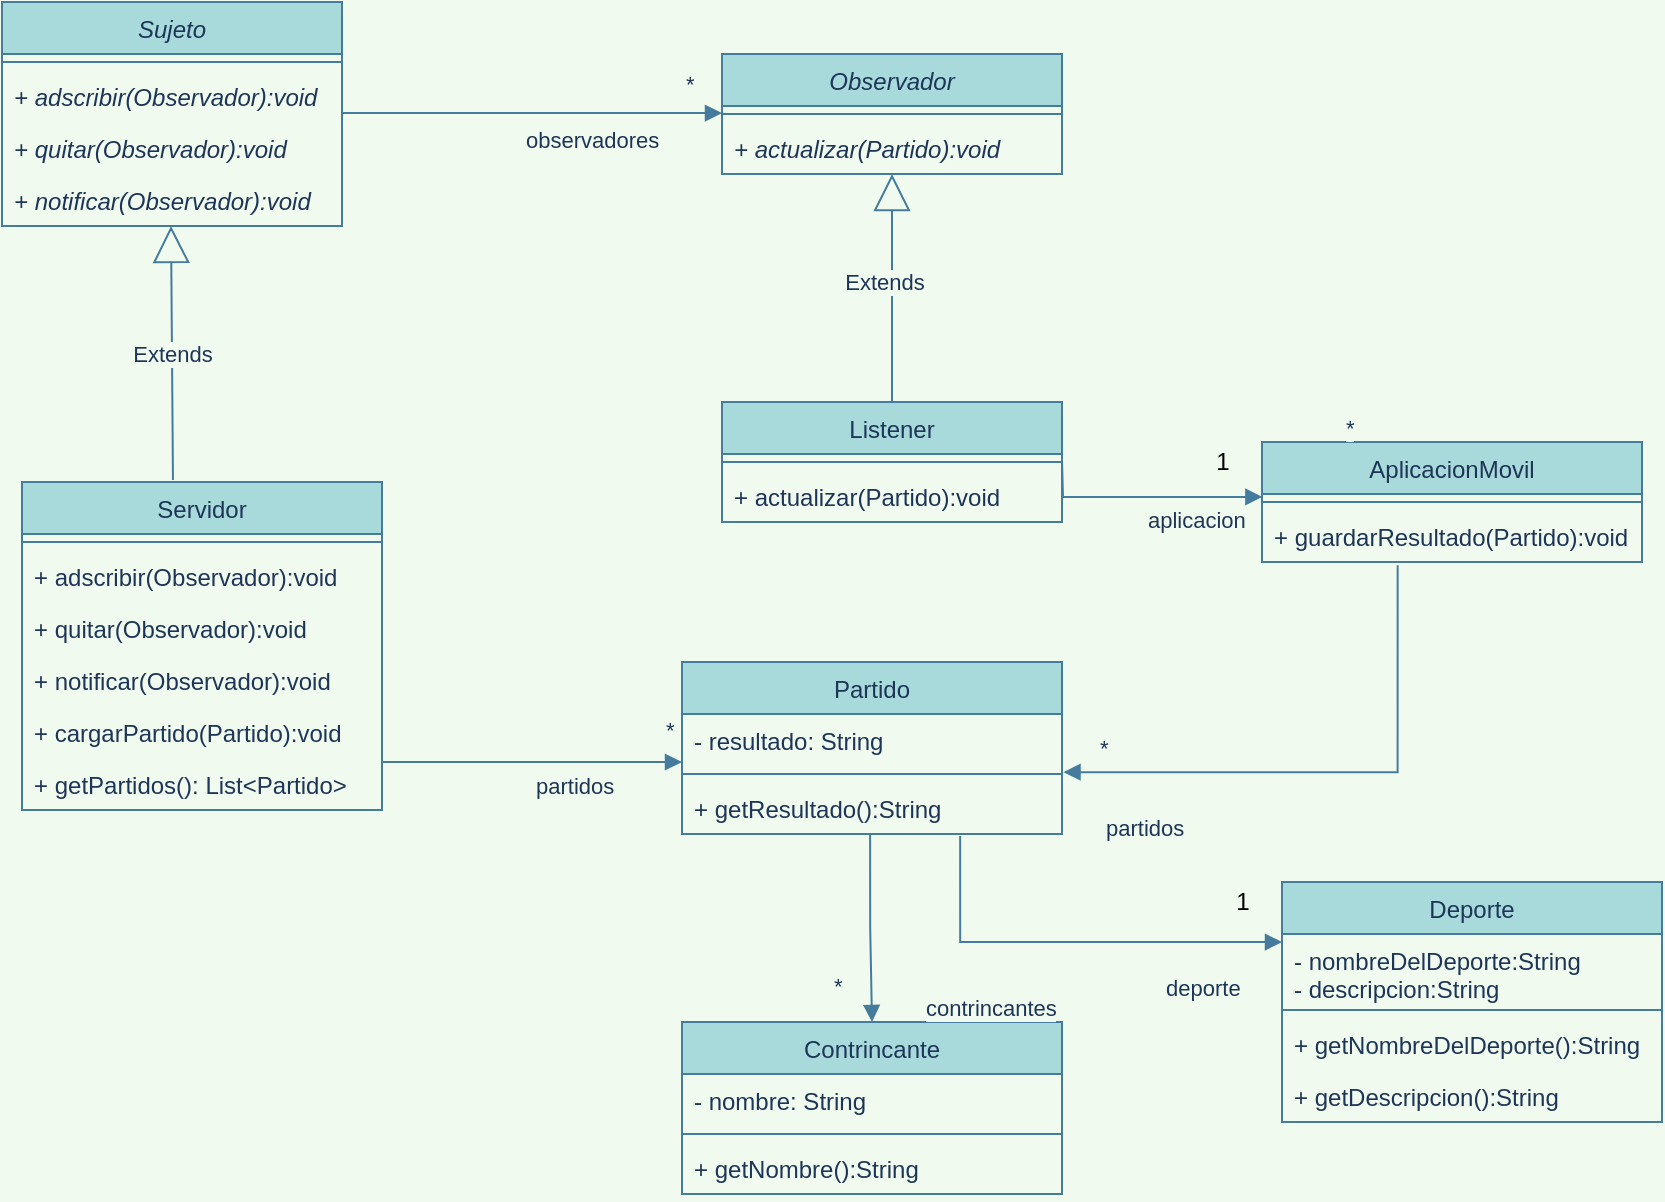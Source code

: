 <mxfile version="20.5.1" type="github">
  <diagram id="C5RBs43oDa-KdzZeNtuy" name="Page-1">
    <mxGraphModel dx="868" dy="450" grid="1" gridSize="10" guides="1" tooltips="1" connect="1" arrows="1" fold="1" page="1" pageScale="1" pageWidth="827" pageHeight="1169" background="#F1FAEE" math="0" shadow="0">
      <root>
        <mxCell id="WIyWlLk6GJQsqaUBKTNV-0" />
        <mxCell id="WIyWlLk6GJQsqaUBKTNV-1" parent="WIyWlLk6GJQsqaUBKTNV-0" />
        <mxCell id="RXxKlYy9xlQZOE6IPquv-0" value="Sujeto" style="swimlane;fontStyle=2;align=center;verticalAlign=top;childLayout=stackLayout;horizontal=1;startSize=26;horizontalStack=0;resizeParent=1;resizeParentMax=0;resizeLast=0;collapsible=1;marginBottom=0;fillColor=#A8DADC;strokeColor=#457B9D;fontColor=#1D3557;" parent="WIyWlLk6GJQsqaUBKTNV-1" vertex="1">
          <mxGeometry x="40" y="40" width="170" height="112" as="geometry" />
        </mxCell>
        <mxCell id="RXxKlYy9xlQZOE6IPquv-1" value="" style="line;strokeWidth=1;fillColor=none;align=left;verticalAlign=middle;spacingTop=-1;spacingLeft=3;spacingRight=3;rotatable=0;labelPosition=right;points=[];portConstraint=eastwest;strokeColor=#457B9D;labelBackgroundColor=#F1FAEE;fontColor=#1D3557;" parent="RXxKlYy9xlQZOE6IPquv-0" vertex="1">
          <mxGeometry y="26" width="170" height="8" as="geometry" />
        </mxCell>
        <mxCell id="RXxKlYy9xlQZOE6IPquv-2" value="+ adscribir(Observador):void" style="text;strokeColor=none;fillColor=none;align=left;verticalAlign=top;spacingLeft=4;spacingRight=4;overflow=hidden;rotatable=0;points=[[0,0.5],[1,0.5]];portConstraint=eastwest;fontStyle=2;fontColor=#1D3557;" parent="RXxKlYy9xlQZOE6IPquv-0" vertex="1">
          <mxGeometry y="34" width="170" height="26" as="geometry" />
        </mxCell>
        <mxCell id="RXxKlYy9xlQZOE6IPquv-3" value="+ quitar(Observador):void" style="text;strokeColor=none;fillColor=none;align=left;verticalAlign=top;spacingLeft=4;spacingRight=4;overflow=hidden;rotatable=0;points=[[0,0.5],[1,0.5]];portConstraint=eastwest;fontStyle=2;fontColor=#1D3557;" parent="RXxKlYy9xlQZOE6IPquv-0" vertex="1">
          <mxGeometry y="60" width="170" height="26" as="geometry" />
        </mxCell>
        <mxCell id="RXxKlYy9xlQZOE6IPquv-4" value="+ notificar(Observador):void" style="text;strokeColor=none;fillColor=none;align=left;verticalAlign=top;spacingLeft=4;spacingRight=4;overflow=hidden;rotatable=0;points=[[0,0.5],[1,0.5]];portConstraint=eastwest;fontStyle=2;fontColor=#1D3557;" parent="RXxKlYy9xlQZOE6IPquv-0" vertex="1">
          <mxGeometry y="86" width="170" height="26" as="geometry" />
        </mxCell>
        <mxCell id="RXxKlYy9xlQZOE6IPquv-5" value="Servidor" style="swimlane;fontStyle=0;align=center;verticalAlign=top;childLayout=stackLayout;horizontal=1;startSize=26;horizontalStack=0;resizeParent=1;resizeParentMax=0;resizeLast=0;collapsible=1;marginBottom=0;fillColor=#A8DADC;strokeColor=#457B9D;fontColor=#1D3557;" parent="WIyWlLk6GJQsqaUBKTNV-1" vertex="1">
          <mxGeometry x="50" y="280" width="180" height="164" as="geometry" />
        </mxCell>
        <mxCell id="RXxKlYy9xlQZOE6IPquv-6" value="" style="line;strokeWidth=1;fillColor=none;align=left;verticalAlign=middle;spacingTop=-1;spacingLeft=3;spacingRight=3;rotatable=0;labelPosition=right;points=[];portConstraint=eastwest;strokeColor=#457B9D;labelBackgroundColor=#F1FAEE;fontColor=#1D3557;" parent="RXxKlYy9xlQZOE6IPquv-5" vertex="1">
          <mxGeometry y="26" width="180" height="8" as="geometry" />
        </mxCell>
        <mxCell id="RXxKlYy9xlQZOE6IPquv-7" value="+ adscribir(Observador):void" style="text;strokeColor=none;fillColor=none;align=left;verticalAlign=top;spacingLeft=4;spacingRight=4;overflow=hidden;rotatable=0;points=[[0,0.5],[1,0.5]];portConstraint=eastwest;fontColor=#1D3557;" parent="RXxKlYy9xlQZOE6IPquv-5" vertex="1">
          <mxGeometry y="34" width="180" height="26" as="geometry" />
        </mxCell>
        <mxCell id="RXxKlYy9xlQZOE6IPquv-8" value="+ quitar(Observador):void" style="text;strokeColor=none;fillColor=none;align=left;verticalAlign=top;spacingLeft=4;spacingRight=4;overflow=hidden;rotatable=0;points=[[0,0.5],[1,0.5]];portConstraint=eastwest;fontColor=#1D3557;" parent="RXxKlYy9xlQZOE6IPquv-5" vertex="1">
          <mxGeometry y="60" width="180" height="26" as="geometry" />
        </mxCell>
        <mxCell id="RXxKlYy9xlQZOE6IPquv-9" value="+ notificar(Observador):void" style="text;strokeColor=none;fillColor=none;align=left;verticalAlign=top;spacingLeft=4;spacingRight=4;overflow=hidden;rotatable=0;points=[[0,0.5],[1,0.5]];portConstraint=eastwest;fontColor=#1D3557;" parent="RXxKlYy9xlQZOE6IPquv-5" vertex="1">
          <mxGeometry y="86" width="180" height="26" as="geometry" />
        </mxCell>
        <mxCell id="RXxKlYy9xlQZOE6IPquv-10" value="+ cargarPartido(Partido):void" style="text;strokeColor=none;fillColor=none;align=left;verticalAlign=top;spacingLeft=4;spacingRight=4;overflow=hidden;rotatable=0;points=[[0,0.5],[1,0.5]];portConstraint=eastwest;fontColor=#1D3557;" parent="RXxKlYy9xlQZOE6IPquv-5" vertex="1">
          <mxGeometry y="112" width="180" height="26" as="geometry" />
        </mxCell>
        <mxCell id="RXxKlYy9xlQZOE6IPquv-11" value="+ getPartidos(): List&lt;Partido&gt;" style="text;strokeColor=none;fillColor=none;align=left;verticalAlign=top;spacingLeft=4;spacingRight=4;overflow=hidden;rotatable=0;points=[[0,0.5],[1,0.5]];portConstraint=eastwest;fontColor=#1D3557;" parent="RXxKlYy9xlQZOE6IPquv-5" vertex="1">
          <mxGeometry y="138" width="180" height="26" as="geometry" />
        </mxCell>
        <mxCell id="RXxKlYy9xlQZOE6IPquv-12" value="Observador" style="swimlane;fontStyle=2;align=center;verticalAlign=top;childLayout=stackLayout;horizontal=1;startSize=26;horizontalStack=0;resizeParent=1;resizeParentMax=0;resizeLast=0;collapsible=1;marginBottom=0;fillColor=#A8DADC;strokeColor=#457B9D;fontColor=#1D3557;" parent="WIyWlLk6GJQsqaUBKTNV-1" vertex="1">
          <mxGeometry x="400" y="66" width="170" height="60" as="geometry" />
        </mxCell>
        <mxCell id="RXxKlYy9xlQZOE6IPquv-13" value="" style="line;strokeWidth=1;fillColor=none;align=left;verticalAlign=middle;spacingTop=-1;spacingLeft=3;spacingRight=3;rotatable=0;labelPosition=right;points=[];portConstraint=eastwest;strokeColor=#457B9D;labelBackgroundColor=#F1FAEE;fontColor=#1D3557;" parent="RXxKlYy9xlQZOE6IPquv-12" vertex="1">
          <mxGeometry y="26" width="170" height="8" as="geometry" />
        </mxCell>
        <mxCell id="RXxKlYy9xlQZOE6IPquv-14" value="+ actualizar(Partido):void" style="text;strokeColor=none;fillColor=none;align=left;verticalAlign=top;spacingLeft=4;spacingRight=4;overflow=hidden;rotatable=0;points=[[0,0.5],[1,0.5]];portConstraint=eastwest;fontStyle=2;fontColor=#1D3557;" parent="RXxKlYy9xlQZOE6IPquv-12" vertex="1">
          <mxGeometry y="34" width="170" height="26" as="geometry" />
        </mxCell>
        <mxCell id="RXxKlYy9xlQZOE6IPquv-15" value="observadores" style="endArrow=block;endFill=1;html=1;edgeStyle=orthogonalEdgeStyle;align=left;verticalAlign=top;rounded=0;entryX=0;entryY=0.231;entryDx=0;entryDy=0;entryPerimeter=0;labelBackgroundColor=#F1FAEE;strokeColor=#457B9D;fontColor=#1D3557;" parent="WIyWlLk6GJQsqaUBKTNV-1" edge="1">
          <mxGeometry x="-0.053" relative="1" as="geometry">
            <mxPoint x="210" y="95.5" as="sourcePoint" />
            <mxPoint x="400" y="95.506" as="targetPoint" />
            <mxPoint as="offset" />
          </mxGeometry>
        </mxCell>
        <mxCell id="RXxKlYy9xlQZOE6IPquv-16" value="*" style="edgeLabel;resizable=0;html=1;align=left;verticalAlign=bottom;labelBackgroundColor=#F1FAEE;fontColor=#1D3557;" parent="RXxKlYy9xlQZOE6IPquv-15" connectable="0" vertex="1">
          <mxGeometry x="-1" relative="1" as="geometry">
            <mxPoint x="170" y="-6" as="offset" />
          </mxGeometry>
        </mxCell>
        <mxCell id="RXxKlYy9xlQZOE6IPquv-17" value="Listener" style="swimlane;fontStyle=0;align=center;verticalAlign=top;childLayout=stackLayout;horizontal=1;startSize=26;horizontalStack=0;resizeParent=1;resizeParentMax=0;resizeLast=0;collapsible=1;marginBottom=0;fillColor=#A8DADC;strokeColor=#457B9D;fontColor=#1D3557;" parent="WIyWlLk6GJQsqaUBKTNV-1" vertex="1">
          <mxGeometry x="400" y="240" width="170" height="60" as="geometry" />
        </mxCell>
        <mxCell id="RXxKlYy9xlQZOE6IPquv-18" value="" style="line;strokeWidth=1;fillColor=none;align=left;verticalAlign=middle;spacingTop=-1;spacingLeft=3;spacingRight=3;rotatable=0;labelPosition=right;points=[];portConstraint=eastwest;strokeColor=#457B9D;labelBackgroundColor=#F1FAEE;fontColor=#1D3557;" parent="RXxKlYy9xlQZOE6IPquv-17" vertex="1">
          <mxGeometry y="26" width="170" height="8" as="geometry" />
        </mxCell>
        <mxCell id="RXxKlYy9xlQZOE6IPquv-19" value="+ actualizar(Partido):void" style="text;strokeColor=none;fillColor=none;align=left;verticalAlign=top;spacingLeft=4;spacingRight=4;overflow=hidden;rotatable=0;points=[[0,0.5],[1,0.5]];portConstraint=eastwest;fontColor=#1D3557;" parent="RXxKlYy9xlQZOE6IPquv-17" vertex="1">
          <mxGeometry y="34" width="170" height="26" as="geometry" />
        </mxCell>
        <mxCell id="RXxKlYy9xlQZOE6IPquv-20" value="Extends" style="endArrow=block;endSize=16;endFill=0;html=1;rounded=0;exitX=0.441;exitY=0;exitDx=0;exitDy=0;exitPerimeter=0;entryX=0.494;entryY=1.038;entryDx=0;entryDy=0;entryPerimeter=0;labelBackgroundColor=#F1FAEE;strokeColor=#457B9D;fontColor=#1D3557;" parent="WIyWlLk6GJQsqaUBKTNV-1" edge="1">
          <mxGeometry width="160" relative="1" as="geometry">
            <mxPoint x="125.49" y="279.01" as="sourcePoint" />
            <mxPoint x="124.5" y="151.998" as="targetPoint" />
          </mxGeometry>
        </mxCell>
        <mxCell id="RXxKlYy9xlQZOE6IPquv-22" value="Extends" style="endArrow=block;endSize=16;endFill=0;html=1;rounded=0;exitX=0.5;exitY=0;exitDx=0;exitDy=0;entryX=0.5;entryY=1;entryDx=0;entryDy=0;entryPerimeter=0;labelBackgroundColor=#F1FAEE;strokeColor=#457B9D;fontColor=#1D3557;" parent="WIyWlLk6GJQsqaUBKTNV-1" source="RXxKlYy9xlQZOE6IPquv-17" target="RXxKlYy9xlQZOE6IPquv-14" edge="1">
          <mxGeometry x="0.061" y="4" width="160" relative="1" as="geometry">
            <mxPoint x="414" y="170" as="sourcePoint" />
            <mxPoint x="574" y="170" as="targetPoint" />
            <mxPoint as="offset" />
          </mxGeometry>
        </mxCell>
        <mxCell id="RXxKlYy9xlQZOE6IPquv-23" value="Partido" style="swimlane;fontStyle=0;align=center;verticalAlign=top;childLayout=stackLayout;horizontal=1;startSize=26;horizontalStack=0;resizeParent=1;resizeParentMax=0;resizeLast=0;collapsible=1;marginBottom=0;fillColor=#A8DADC;strokeColor=#457B9D;fontColor=#1D3557;" parent="WIyWlLk6GJQsqaUBKTNV-1" vertex="1">
          <mxGeometry x="380" y="370" width="190" height="86" as="geometry" />
        </mxCell>
        <mxCell id="RXxKlYy9xlQZOE6IPquv-24" value="- resultado: String&#xa;" style="text;strokeColor=none;fillColor=none;align=left;verticalAlign=top;spacingLeft=4;spacingRight=4;overflow=hidden;rotatable=0;points=[[0,0.5],[1,0.5]];portConstraint=eastwest;fontColor=#1D3557;" parent="RXxKlYy9xlQZOE6IPquv-23" vertex="1">
          <mxGeometry y="26" width="190" height="26" as="geometry" />
        </mxCell>
        <mxCell id="RXxKlYy9xlQZOE6IPquv-25" value="" style="line;strokeWidth=1;fillColor=none;align=left;verticalAlign=middle;spacingTop=-1;spacingLeft=3;spacingRight=3;rotatable=0;labelPosition=right;points=[];portConstraint=eastwest;strokeColor=#457B9D;labelBackgroundColor=#F1FAEE;fontColor=#1D3557;" parent="RXxKlYy9xlQZOE6IPquv-23" vertex="1">
          <mxGeometry y="52" width="190" height="8" as="geometry" />
        </mxCell>
        <mxCell id="RXxKlYy9xlQZOE6IPquv-26" value="+ getResultado():String" style="text;strokeColor=none;fillColor=none;align=left;verticalAlign=top;spacingLeft=4;spacingRight=4;overflow=hidden;rotatable=0;points=[[0,0.5],[1,0.5]];portConstraint=eastwest;fontColor=#1D3557;" parent="RXxKlYy9xlQZOE6IPquv-23" vertex="1">
          <mxGeometry y="60" width="190" height="26" as="geometry" />
        </mxCell>
        <mxCell id="RXxKlYy9xlQZOE6IPquv-27" value="partidos" style="endArrow=block;endFill=1;html=1;edgeStyle=orthogonalEdgeStyle;align=left;verticalAlign=top;rounded=0;labelBackgroundColor=#F1FAEE;strokeColor=#457B9D;fontColor=#1D3557;" parent="WIyWlLk6GJQsqaUBKTNV-1" edge="1">
          <mxGeometry y="2" relative="1" as="geometry">
            <mxPoint x="230" y="420" as="sourcePoint" />
            <mxPoint x="380" y="420" as="targetPoint" />
            <mxPoint y="1" as="offset" />
          </mxGeometry>
        </mxCell>
        <mxCell id="RXxKlYy9xlQZOE6IPquv-28" value="*" style="edgeLabel;resizable=0;html=1;align=left;verticalAlign=bottom;labelBackgroundColor=#F1FAEE;fontColor=#1D3557;" parent="RXxKlYy9xlQZOE6IPquv-27" connectable="0" vertex="1">
          <mxGeometry x="-1" relative="1" as="geometry">
            <mxPoint x="140" y="-8" as="offset" />
          </mxGeometry>
        </mxCell>
        <mxCell id="RXxKlYy9xlQZOE6IPquv-29" value="partidos" style="endArrow=block;endFill=1;html=1;edgeStyle=orthogonalEdgeStyle;align=left;verticalAlign=top;rounded=0;entryX=1.004;entryY=-0.188;entryDx=0;entryDy=0;labelBackgroundColor=#F1FAEE;strokeColor=#457B9D;fontColor=#1D3557;entryPerimeter=0;exitX=0.357;exitY=1.061;exitDx=0;exitDy=0;exitPerimeter=0;" parent="WIyWlLk6GJQsqaUBKTNV-1" edge="1" target="RXxKlYy9xlQZOE6IPquv-26" source="ZSr3imNyvBBpGNcK1sHk-16">
          <mxGeometry x="0.858" y="15" relative="1" as="geometry">
            <mxPoint x="730" y="300" as="sourcePoint" />
            <mxPoint x="730" y="370" as="targetPoint" />
            <mxPoint as="offset" />
            <Array as="points">
              <mxPoint x="738" y="425" />
            </Array>
          </mxGeometry>
        </mxCell>
        <mxCell id="RXxKlYy9xlQZOE6IPquv-30" value="*" style="edgeLabel;resizable=0;html=1;align=left;verticalAlign=bottom;labelBackgroundColor=#F1FAEE;fontColor=#1D3557;" parent="RXxKlYy9xlQZOE6IPquv-29" connectable="0" vertex="1">
          <mxGeometry x="-1" relative="1" as="geometry">
            <mxPoint x="-151" y="100" as="offset" />
          </mxGeometry>
        </mxCell>
        <mxCell id="ZSr3imNyvBBpGNcK1sHk-4" value="Contrincante" style="swimlane;fontStyle=0;align=center;verticalAlign=top;childLayout=stackLayout;horizontal=1;startSize=26;horizontalStack=0;resizeParent=1;resizeParentMax=0;resizeLast=0;collapsible=1;marginBottom=0;fillColor=#A8DADC;strokeColor=#457B9D;fontColor=#1D3557;" vertex="1" parent="WIyWlLk6GJQsqaUBKTNV-1">
          <mxGeometry x="380" y="550" width="190" height="86" as="geometry" />
        </mxCell>
        <mxCell id="ZSr3imNyvBBpGNcK1sHk-5" value="- nombre: String" style="text;strokeColor=none;fillColor=none;align=left;verticalAlign=top;spacingLeft=4;spacingRight=4;overflow=hidden;rotatable=0;points=[[0,0.5],[1,0.5]];portConstraint=eastwest;fontColor=#1D3557;" vertex="1" parent="ZSr3imNyvBBpGNcK1sHk-4">
          <mxGeometry y="26" width="190" height="26" as="geometry" />
        </mxCell>
        <mxCell id="ZSr3imNyvBBpGNcK1sHk-6" value="" style="line;strokeWidth=1;fillColor=none;align=left;verticalAlign=middle;spacingTop=-1;spacingLeft=3;spacingRight=3;rotatable=0;labelPosition=right;points=[];portConstraint=eastwest;strokeColor=#457B9D;labelBackgroundColor=#F1FAEE;fontColor=#1D3557;" vertex="1" parent="ZSr3imNyvBBpGNcK1sHk-4">
          <mxGeometry y="52" width="190" height="8" as="geometry" />
        </mxCell>
        <mxCell id="ZSr3imNyvBBpGNcK1sHk-7" value="+ getNombre():String" style="text;strokeColor=none;fillColor=none;align=left;verticalAlign=top;spacingLeft=4;spacingRight=4;overflow=hidden;rotatable=0;points=[[0,0.5],[1,0.5]];portConstraint=eastwest;fontColor=#1D3557;" vertex="1" parent="ZSr3imNyvBBpGNcK1sHk-4">
          <mxGeometry y="60" width="190" height="26" as="geometry" />
        </mxCell>
        <mxCell id="ZSr3imNyvBBpGNcK1sHk-8" value="contrincantes" style="endArrow=block;endFill=1;html=1;edgeStyle=orthogonalEdgeStyle;align=left;verticalAlign=top;rounded=0;entryX=0.5;entryY=0;entryDx=0;entryDy=0;labelBackgroundColor=#F1FAEE;strokeColor=#457B9D;fontColor=#1D3557;exitX=0.495;exitY=1;exitDx=0;exitDy=0;exitPerimeter=0;" edge="1" parent="WIyWlLk6GJQsqaUBKTNV-1" source="RXxKlYy9xlQZOE6IPquv-26" target="ZSr3imNyvBBpGNcK1sHk-4">
          <mxGeometry x="0.579" y="25" relative="1" as="geometry">
            <mxPoint x="474.5" y="470" as="sourcePoint" />
            <mxPoint x="474.5" y="540" as="targetPoint" />
            <mxPoint as="offset" />
            <Array as="points" />
          </mxGeometry>
        </mxCell>
        <mxCell id="ZSr3imNyvBBpGNcK1sHk-9" value="*" style="edgeLabel;resizable=0;html=1;align=left;verticalAlign=bottom;labelBackgroundColor=#F1FAEE;fontColor=#1D3557;" connectable="0" vertex="1" parent="ZSr3imNyvBBpGNcK1sHk-8">
          <mxGeometry x="-1" relative="1" as="geometry">
            <mxPoint x="-20" y="84" as="offset" />
          </mxGeometry>
        </mxCell>
        <mxCell id="ZSr3imNyvBBpGNcK1sHk-14" value="AplicacionMovil" style="swimlane;fontStyle=0;align=center;verticalAlign=top;childLayout=stackLayout;horizontal=1;startSize=26;horizontalStack=0;resizeParent=1;resizeParentMax=0;resizeLast=0;collapsible=1;marginBottom=0;fillColor=#A8DADC;strokeColor=#457B9D;fontColor=#1D3557;" vertex="1" parent="WIyWlLk6GJQsqaUBKTNV-1">
          <mxGeometry x="670" y="260" width="190" height="60" as="geometry" />
        </mxCell>
        <mxCell id="ZSr3imNyvBBpGNcK1sHk-15" value="" style="line;strokeWidth=1;fillColor=none;align=left;verticalAlign=middle;spacingTop=-1;spacingLeft=3;spacingRight=3;rotatable=0;labelPosition=right;points=[];portConstraint=eastwest;strokeColor=#457B9D;labelBackgroundColor=#F1FAEE;fontColor=#1D3557;" vertex="1" parent="ZSr3imNyvBBpGNcK1sHk-14">
          <mxGeometry y="26" width="190" height="8" as="geometry" />
        </mxCell>
        <mxCell id="ZSr3imNyvBBpGNcK1sHk-16" value="+ guardarResultado(Partido):void" style="text;strokeColor=none;fillColor=none;align=left;verticalAlign=top;spacingLeft=4;spacingRight=4;overflow=hidden;rotatable=0;points=[[0,0.5],[1,0.5]];portConstraint=eastwest;fontColor=#1D3557;" vertex="1" parent="ZSr3imNyvBBpGNcK1sHk-14">
          <mxGeometry y="34" width="190" height="26" as="geometry" />
        </mxCell>
        <mxCell id="ZSr3imNyvBBpGNcK1sHk-17" value="aplicacion" style="endArrow=block;endFill=1;html=1;edgeStyle=orthogonalEdgeStyle;align=left;verticalAlign=top;rounded=0;labelBackgroundColor=#F1FAEE;strokeColor=#457B9D;fontColor=#1D3557;entryX=0.001;entryY=0.184;entryDx=0;entryDy=0;entryPerimeter=0;" edge="1" parent="WIyWlLk6GJQsqaUBKTNV-1" target="ZSr3imNyvBBpGNcK1sHk-15">
          <mxGeometry y="2" relative="1" as="geometry">
            <mxPoint x="570" y="269.41" as="sourcePoint" />
            <mxPoint x="630" y="269.41" as="targetPoint" />
            <mxPoint y="1" as="offset" />
          </mxGeometry>
        </mxCell>
        <mxCell id="ZSr3imNyvBBpGNcK1sHk-18" value="*" style="edgeLabel;resizable=0;html=1;align=left;verticalAlign=bottom;labelBackgroundColor=#F1FAEE;fontColor=#1D3557;" connectable="0" vertex="1" parent="ZSr3imNyvBBpGNcK1sHk-17">
          <mxGeometry x="-1" relative="1" as="geometry">
            <mxPoint x="140" y="-8" as="offset" />
          </mxGeometry>
        </mxCell>
        <mxCell id="ZSr3imNyvBBpGNcK1sHk-19" value="1" style="text;html=1;align=center;verticalAlign=middle;resizable=0;points=[];autosize=1;strokeColor=none;fillColor=none;" vertex="1" parent="WIyWlLk6GJQsqaUBKTNV-1">
          <mxGeometry x="635" y="255" width="30" height="30" as="geometry" />
        </mxCell>
        <mxCell id="ZSr3imNyvBBpGNcK1sHk-20" value="Deporte" style="swimlane;fontStyle=0;align=center;verticalAlign=top;childLayout=stackLayout;horizontal=1;startSize=26;horizontalStack=0;resizeParent=1;resizeParentMax=0;resizeLast=0;collapsible=1;marginBottom=0;fillColor=#A8DADC;strokeColor=#457B9D;fontColor=#1D3557;" vertex="1" parent="WIyWlLk6GJQsqaUBKTNV-1">
          <mxGeometry x="680" y="480" width="190" height="120" as="geometry" />
        </mxCell>
        <mxCell id="ZSr3imNyvBBpGNcK1sHk-21" value="- nombreDelDeporte:String&#xa;- descripcion:String&#xa;" style="text;strokeColor=none;fillColor=none;align=left;verticalAlign=top;spacingLeft=4;spacingRight=4;overflow=hidden;rotatable=0;points=[[0,0.5],[1,0.5]];portConstraint=eastwest;fontColor=#1D3557;" vertex="1" parent="ZSr3imNyvBBpGNcK1sHk-20">
          <mxGeometry y="26" width="190" height="34" as="geometry" />
        </mxCell>
        <mxCell id="ZSr3imNyvBBpGNcK1sHk-22" value="" style="line;strokeWidth=1;fillColor=none;align=left;verticalAlign=middle;spacingTop=-1;spacingLeft=3;spacingRight=3;rotatable=0;labelPosition=right;points=[];portConstraint=eastwest;strokeColor=#457B9D;labelBackgroundColor=#F1FAEE;fontColor=#1D3557;" vertex="1" parent="ZSr3imNyvBBpGNcK1sHk-20">
          <mxGeometry y="60" width="190" height="8" as="geometry" />
        </mxCell>
        <mxCell id="ZSr3imNyvBBpGNcK1sHk-23" value="+ getNombreDelDeporte():String" style="text;strokeColor=none;fillColor=none;align=left;verticalAlign=top;spacingLeft=4;spacingRight=4;overflow=hidden;rotatable=0;points=[[0,0.5],[1,0.5]];portConstraint=eastwest;fontColor=#1D3557;" vertex="1" parent="ZSr3imNyvBBpGNcK1sHk-20">
          <mxGeometry y="68" width="190" height="26" as="geometry" />
        </mxCell>
        <mxCell id="ZSr3imNyvBBpGNcK1sHk-24" value="+ getDescripcion():String" style="text;strokeColor=none;fillColor=none;align=left;verticalAlign=top;spacingLeft=4;spacingRight=4;overflow=hidden;rotatable=0;points=[[0,0.5],[1,0.5]];portConstraint=eastwest;fontColor=#1D3557;" vertex="1" parent="ZSr3imNyvBBpGNcK1sHk-20">
          <mxGeometry y="94" width="190" height="26" as="geometry" />
        </mxCell>
        <mxCell id="ZSr3imNyvBBpGNcK1sHk-27" value="deporte" style="endArrow=block;endFill=1;html=1;edgeStyle=orthogonalEdgeStyle;align=left;verticalAlign=top;rounded=0;labelBackgroundColor=#F1FAEE;strokeColor=#457B9D;fontColor=#1D3557;entryX=0;entryY=0.118;entryDx=0;entryDy=0;entryPerimeter=0;exitX=0.732;exitY=1.038;exitDx=0;exitDy=0;exitPerimeter=0;" edge="1" parent="WIyWlLk6GJQsqaUBKTNV-1" source="RXxKlYy9xlQZOE6IPquv-26" target="ZSr3imNyvBBpGNcK1sHk-21">
          <mxGeometry x="0.439" y="-10" relative="1" as="geometry">
            <mxPoint x="550" y="490.01" as="sourcePoint" />
            <mxPoint x="650.19" y="508.072" as="targetPoint" />
            <mxPoint as="offset" />
          </mxGeometry>
        </mxCell>
        <mxCell id="ZSr3imNyvBBpGNcK1sHk-29" value="1" style="text;html=1;align=center;verticalAlign=middle;resizable=0;points=[];autosize=1;strokeColor=none;fillColor=none;" vertex="1" parent="WIyWlLk6GJQsqaUBKTNV-1">
          <mxGeometry x="645" y="475" width="30" height="30" as="geometry" />
        </mxCell>
      </root>
    </mxGraphModel>
  </diagram>
</mxfile>
